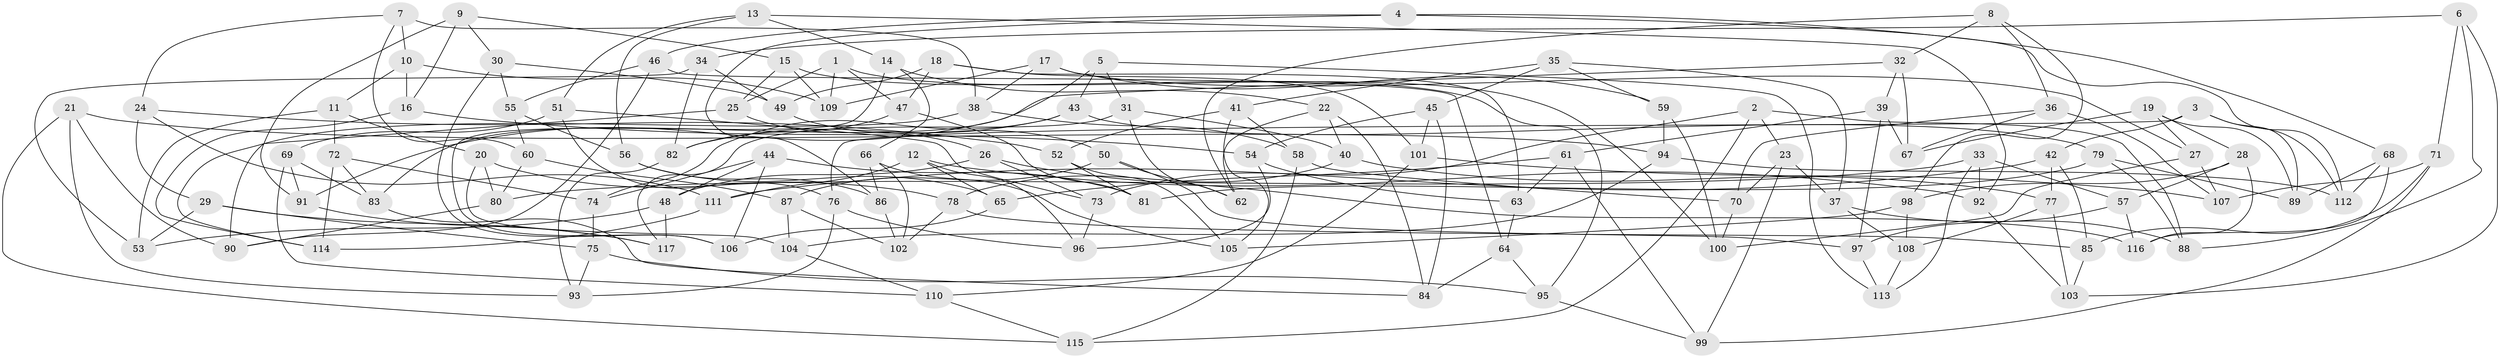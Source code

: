 // coarse degree distribution, {3: 0.07042253521126761, 7: 0.04225352112676056, 9: 0.056338028169014086, 10: 0.028169014084507043, 4: 0.7464788732394366, 12: 0.014084507042253521, 11: 0.028169014084507043, 8: 0.014084507042253521}
// Generated by graph-tools (version 1.1) at 2025/53/03/04/25 22:53:30]
// undirected, 117 vertices, 234 edges
graph export_dot {
  node [color=gray90,style=filled];
  1;
  2;
  3;
  4;
  5;
  6;
  7;
  8;
  9;
  10;
  11;
  12;
  13;
  14;
  15;
  16;
  17;
  18;
  19;
  20;
  21;
  22;
  23;
  24;
  25;
  26;
  27;
  28;
  29;
  30;
  31;
  32;
  33;
  34;
  35;
  36;
  37;
  38;
  39;
  40;
  41;
  42;
  43;
  44;
  45;
  46;
  47;
  48;
  49;
  50;
  51;
  52;
  53;
  54;
  55;
  56;
  57;
  58;
  59;
  60;
  61;
  62;
  63;
  64;
  65;
  66;
  67;
  68;
  69;
  70;
  71;
  72;
  73;
  74;
  75;
  76;
  77;
  78;
  79;
  80;
  81;
  82;
  83;
  84;
  85;
  86;
  87;
  88;
  89;
  90;
  91;
  92;
  93;
  94;
  95;
  96;
  97;
  98;
  99;
  100;
  101;
  102;
  103;
  104;
  105;
  106;
  107;
  108;
  109;
  110;
  111;
  112;
  113;
  114;
  115;
  116;
  117;
  1 -- 109;
  1 -- 100;
  1 -- 25;
  1 -- 47;
  2 -- 23;
  2 -- 73;
  2 -- 88;
  2 -- 115;
  3 -- 42;
  3 -- 76;
  3 -- 89;
  3 -- 112;
  4 -- 68;
  4 -- 46;
  4 -- 86;
  4 -- 112;
  5 -- 31;
  5 -- 113;
  5 -- 83;
  5 -- 43;
  6 -- 34;
  6 -- 103;
  6 -- 71;
  6 -- 88;
  7 -- 60;
  7 -- 10;
  7 -- 24;
  7 -- 38;
  8 -- 32;
  8 -- 36;
  8 -- 62;
  8 -- 98;
  9 -- 30;
  9 -- 91;
  9 -- 15;
  9 -- 16;
  10 -- 109;
  10 -- 16;
  10 -- 11;
  11 -- 53;
  11 -- 20;
  11 -- 72;
  12 -- 111;
  12 -- 65;
  12 -- 96;
  12 -- 92;
  13 -- 92;
  13 -- 51;
  13 -- 14;
  13 -- 56;
  14 -- 66;
  14 -- 22;
  14 -- 106;
  15 -- 109;
  15 -- 25;
  15 -- 95;
  16 -- 54;
  16 -- 114;
  17 -- 59;
  17 -- 38;
  17 -- 109;
  17 -- 27;
  18 -- 63;
  18 -- 101;
  18 -- 49;
  18 -- 47;
  19 -- 89;
  19 -- 27;
  19 -- 28;
  19 -- 67;
  20 -- 78;
  20 -- 80;
  20 -- 104;
  21 -- 94;
  21 -- 93;
  21 -- 90;
  21 -- 115;
  22 -- 40;
  22 -- 84;
  22 -- 62;
  23 -- 37;
  23 -- 99;
  23 -- 70;
  24 -- 111;
  24 -- 52;
  24 -- 29;
  25 -- 90;
  25 -- 26;
  26 -- 73;
  26 -- 116;
  26 -- 48;
  27 -- 100;
  27 -- 107;
  28 -- 57;
  28 -- 98;
  28 -- 116;
  29 -- 117;
  29 -- 75;
  29 -- 53;
  30 -- 55;
  30 -- 49;
  30 -- 106;
  31 -- 62;
  31 -- 117;
  31 -- 40;
  32 -- 67;
  32 -- 91;
  32 -- 39;
  33 -- 57;
  33 -- 80;
  33 -- 113;
  33 -- 92;
  34 -- 53;
  34 -- 49;
  34 -- 82;
  35 -- 37;
  35 -- 45;
  35 -- 59;
  35 -- 41;
  36 -- 107;
  36 -- 67;
  36 -- 70;
  37 -- 88;
  37 -- 108;
  38 -- 114;
  38 -- 58;
  39 -- 67;
  39 -- 61;
  39 -- 97;
  40 -- 77;
  40 -- 78;
  41 -- 58;
  41 -- 105;
  41 -- 52;
  42 -- 77;
  42 -- 85;
  42 -- 111;
  43 -- 74;
  43 -- 79;
  43 -- 82;
  44 -- 74;
  44 -- 106;
  44 -- 81;
  44 -- 48;
  45 -- 54;
  45 -- 101;
  45 -- 84;
  46 -- 64;
  46 -- 55;
  46 -- 90;
  47 -- 82;
  47 -- 81;
  48 -- 53;
  48 -- 117;
  49 -- 50;
  50 -- 87;
  50 -- 97;
  50 -- 62;
  51 -- 73;
  51 -- 69;
  51 -- 76;
  52 -- 81;
  52 -- 105;
  54 -- 63;
  54 -- 96;
  55 -- 60;
  55 -- 56;
  56 -- 65;
  56 -- 86;
  57 -- 116;
  57 -- 97;
  58 -- 70;
  58 -- 115;
  59 -- 94;
  59 -- 100;
  60 -- 87;
  60 -- 80;
  61 -- 63;
  61 -- 65;
  61 -- 99;
  63 -- 64;
  64 -- 84;
  64 -- 95;
  65 -- 106;
  66 -- 86;
  66 -- 102;
  66 -- 105;
  68 -- 112;
  68 -- 116;
  68 -- 89;
  69 -- 83;
  69 -- 110;
  69 -- 91;
  70 -- 100;
  71 -- 99;
  71 -- 85;
  71 -- 107;
  72 -- 114;
  72 -- 83;
  72 -- 74;
  73 -- 96;
  74 -- 75;
  75 -- 93;
  75 -- 95;
  76 -- 96;
  76 -- 93;
  77 -- 103;
  77 -- 108;
  78 -- 85;
  78 -- 102;
  79 -- 88;
  79 -- 89;
  79 -- 81;
  80 -- 90;
  82 -- 93;
  83 -- 84;
  85 -- 103;
  86 -- 102;
  87 -- 102;
  87 -- 104;
  91 -- 117;
  92 -- 103;
  94 -- 104;
  94 -- 112;
  95 -- 99;
  97 -- 113;
  98 -- 105;
  98 -- 108;
  101 -- 110;
  101 -- 107;
  104 -- 110;
  108 -- 113;
  110 -- 115;
  111 -- 114;
}
